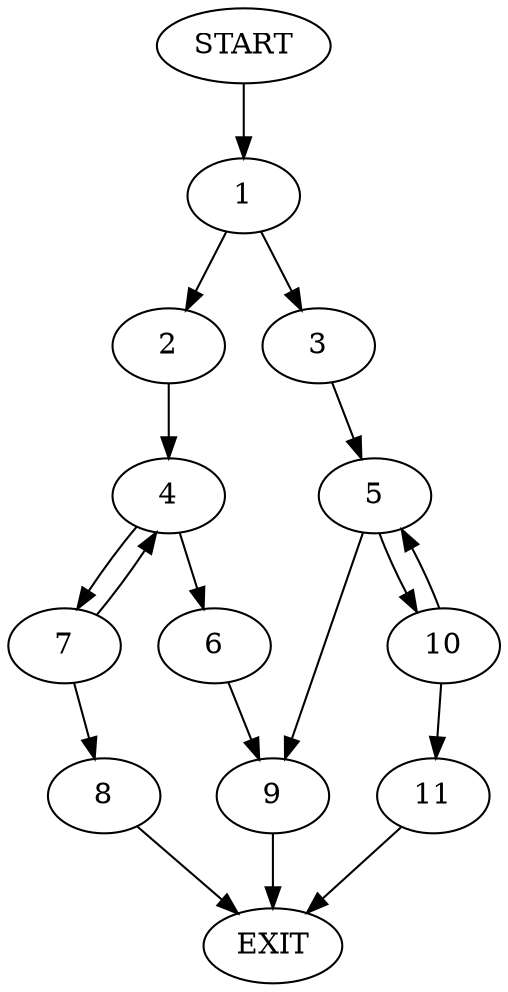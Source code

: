 digraph {
0 [label="START"]
12 [label="EXIT"]
0 -> 1
1 -> 2
1 -> 3
2 -> 4
3 -> 5
4 -> 6
4 -> 7
7 -> 4
7 -> 8
6 -> 9
8 -> 12
9 -> 12
5 -> 9
5 -> 10
10 -> 11
10 -> 5
11 -> 12
}
